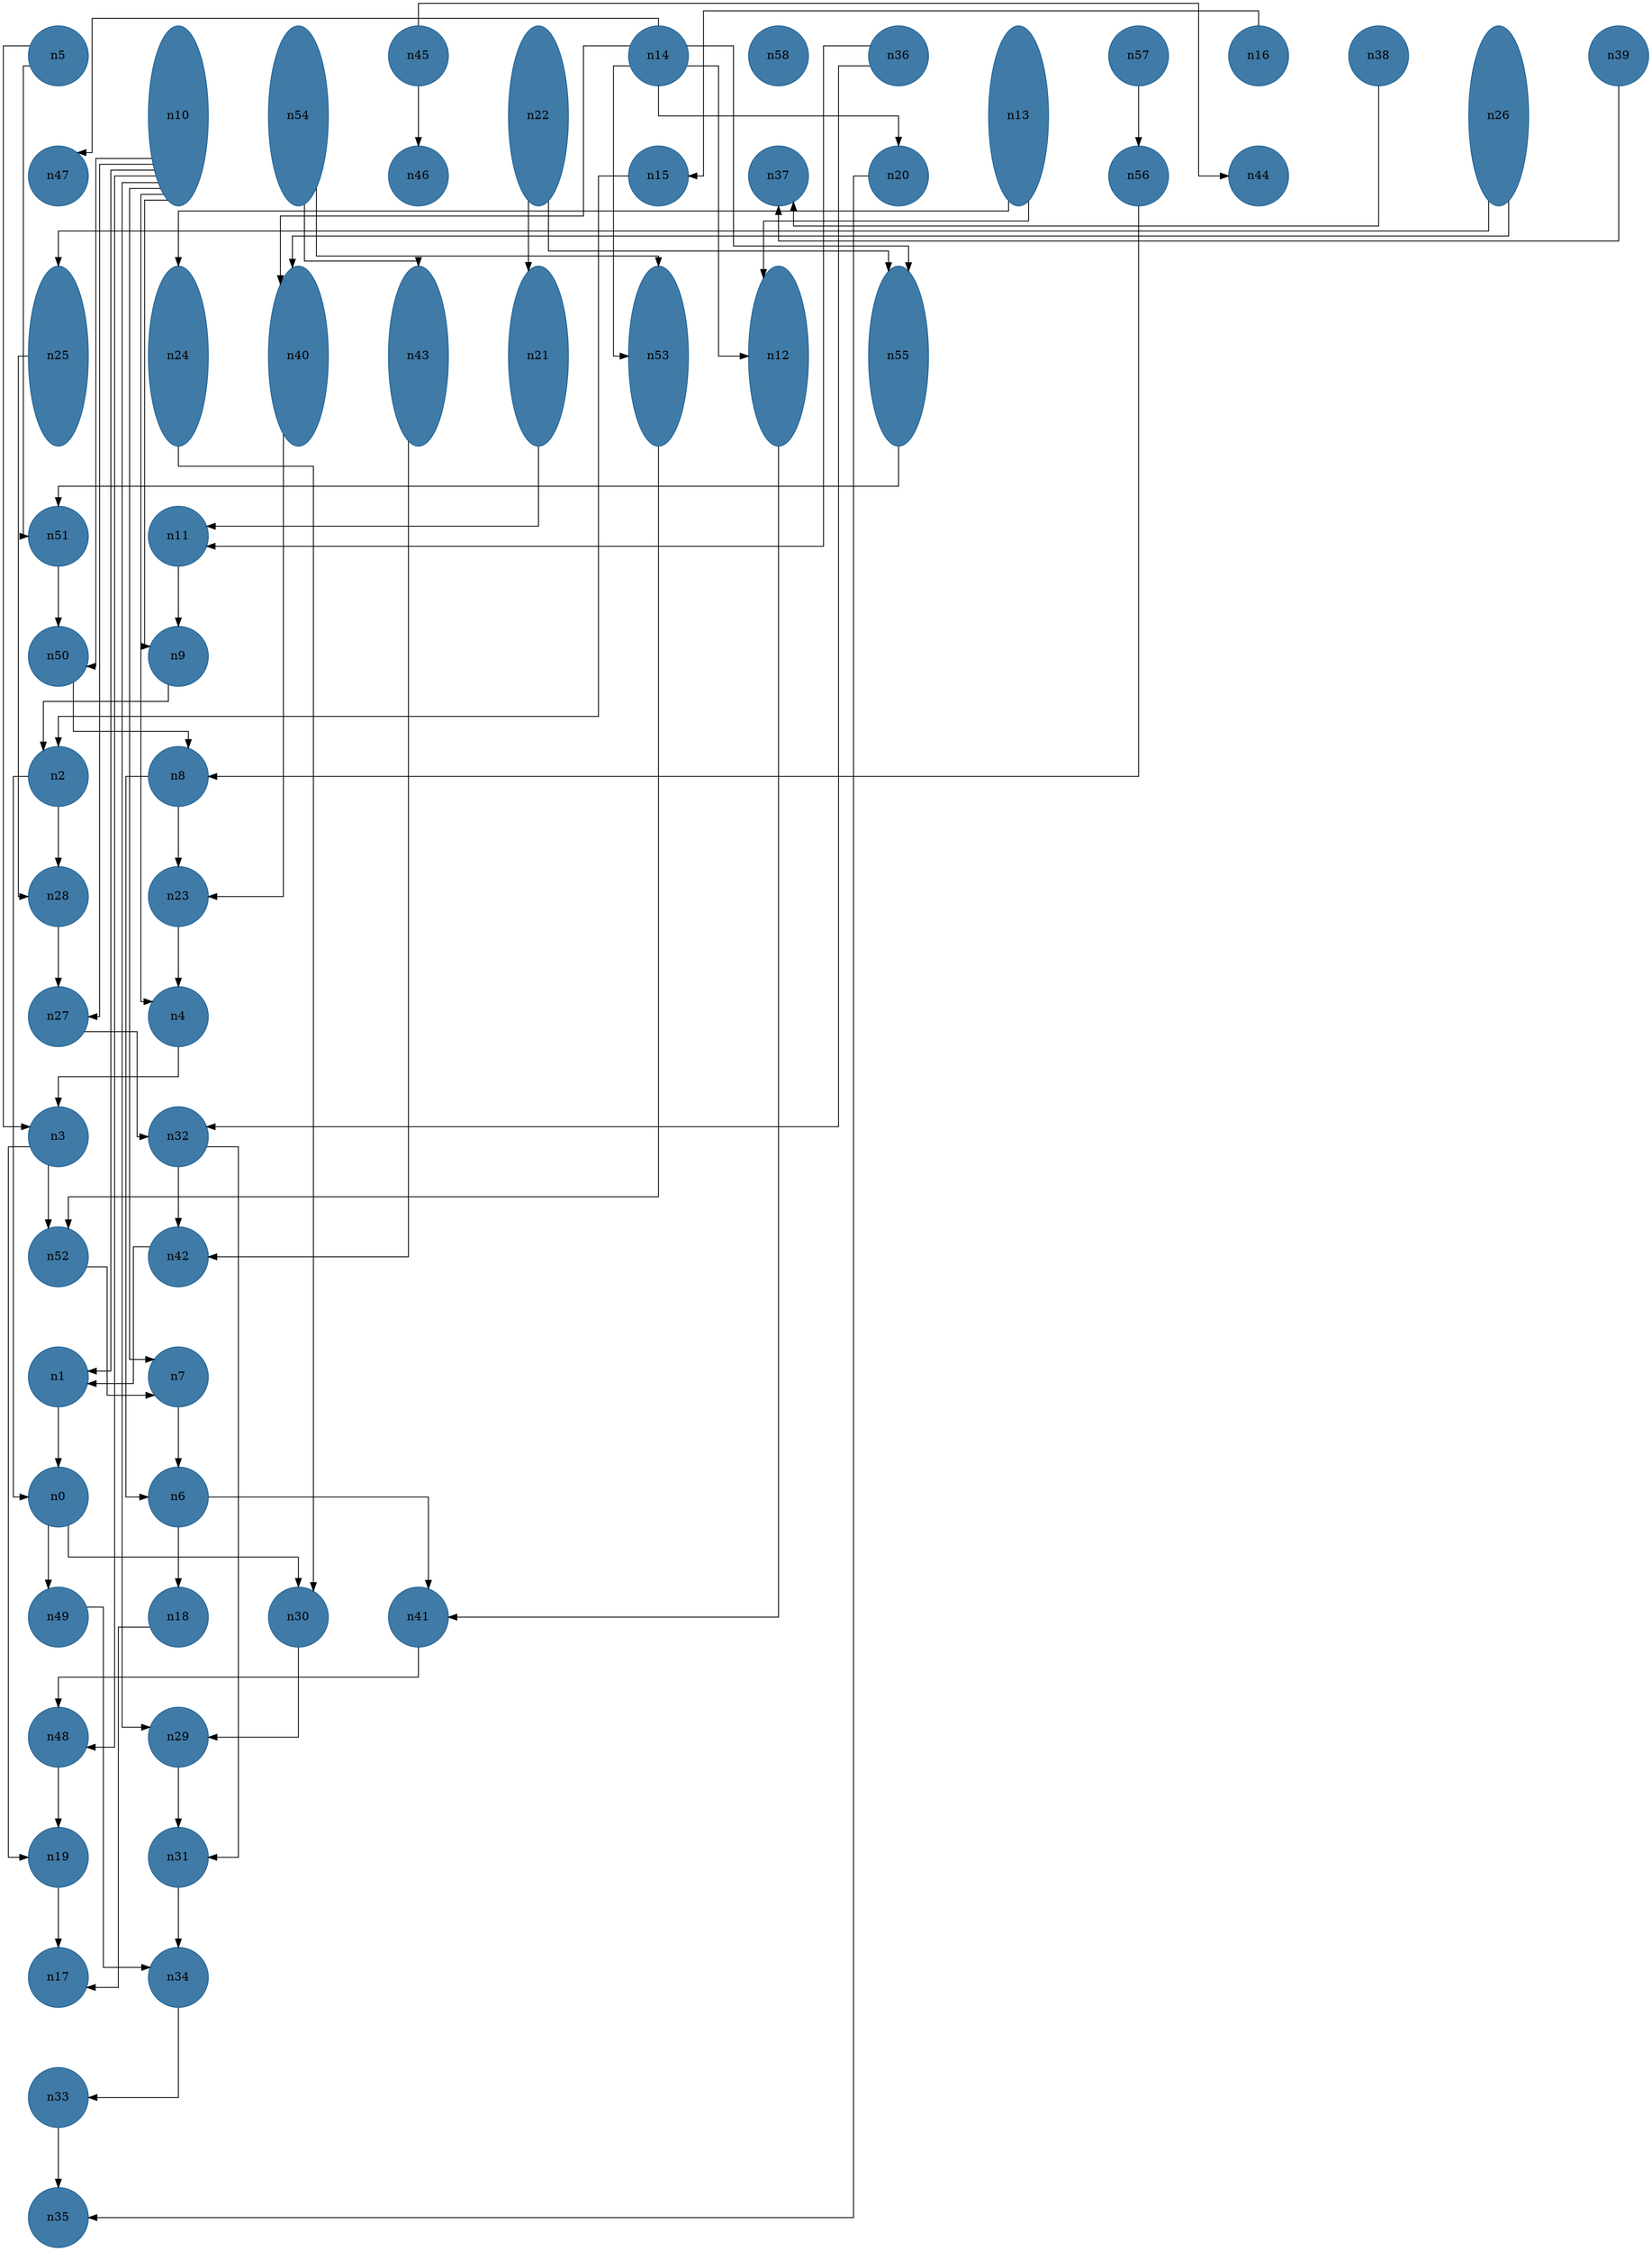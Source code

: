 //do not use DOT to generate pdf use NEATO or FDP
digraph{
layout="neato";
splines="ortho";
n5[shape="ellipse", style="filled", color="#004E8ABF", pos="0,38!", height="1", width="1"];
n5 -> n3;
n5 -> n51;
n10[shape="ellipse", style="filled", color="#004E8ABF", pos="2,37!", height="3", width="1"];
n10 -> n27;
n10 -> n48;
n10 -> n1;
n10 -> n29;
n10 -> n4;
n10 -> n50;
n10 -> n7;
n10 -> n9;
n54[shape="ellipse", style="filled", color="#004E8ABF", pos="4,37!", height="3", width="1"];
n54 -> n43;
n54 -> n53;
n45[shape="ellipse", style="filled", color="#004E8ABF", pos="6,38!", height="1", width="1"];
n45 -> n46;
n45 -> n44;
n22[shape="ellipse", style="filled", color="#004E8ABF", pos="8,37!", height="3", width="1"];
n22 -> n21;
n22 -> n55;
n14[shape="ellipse", style="filled", color="#004E8ABF", pos="10,38!", height="1", width="1"];
n14 -> n47;
n14 -> n40;
n14 -> n20;
n14 -> n53;
n14 -> n12;
n14 -> n55;
n58[shape="ellipse", style="filled", color="#004E8ABF", pos="12,38!", height="1", width="1"];
n36[shape="ellipse", style="filled", color="#004E8ABF", pos="14,38!", height="1", width="1"];
n36 -> n32;
n36 -> n11;
n13[shape="ellipse", style="filled", color="#004E8ABF", pos="16,37!", height="3", width="1"];
n13 -> n24;
n13 -> n12;
n57[shape="ellipse", style="filled", color="#004E8ABF", pos="18,38!", height="1", width="1"];
n57 -> n56;
n16[shape="ellipse", style="filled", color="#004E8ABF", pos="20,38!", height="1", width="1"];
n16 -> n15;
n38[shape="ellipse", style="filled", color="#004E8ABF", pos="22,38!", height="1", width="1"];
n38 -> n37;
n26[shape="ellipse", style="filled", color="#004E8ABF", pos="24,37!", height="3", width="1"];
n26 -> n25;
n26 -> n40;
n39[shape="ellipse", style="filled", color="#004E8ABF", pos="26,38!", height="1", width="1"];
n39 -> n37;
n47[shape="ellipse", style="filled", color="#004E8ABF", pos="0,36!", height="1", width="1"];
n46[shape="ellipse", style="filled", color="#004E8ABF", pos="6,36!", height="1", width="1"];
n15[shape="ellipse", style="filled", color="#004E8ABF", pos="10,36!", height="1", width="1"];
n15 -> n2;
n37[shape="ellipse", style="filled", color="#004E8ABF", pos="12,36!", height="1", width="1"];
n20[shape="ellipse", style="filled", color="#004E8ABF", pos="14,36!", height="1", width="1"];
n20 -> n35;
n56[shape="ellipse", style="filled", color="#004E8ABF", pos="18,36!", height="1", width="1"];
n56 -> n8;
n44[shape="ellipse", style="filled", color="#004E8ABF", pos="20,36!", height="1", width="1"];
n25[shape="ellipse", style="filled", color="#004E8ABF", pos="0,33!", height="3", width="1"];
n25 -> n28;
n24[shape="ellipse", style="filled", color="#004E8ABF", pos="2,33!", height="3", width="1"];
n24 -> n30;
n40[shape="ellipse", style="filled", color="#004E8ABF", pos="4,33!", height="3", width="1"];
n40 -> n23;
n43[shape="ellipse", style="filled", color="#004E8ABF", pos="6,33!", height="3", width="1"];
n43 -> n42;
n21[shape="ellipse", style="filled", color="#004E8ABF", pos="8,33!", height="3", width="1"];
n21 -> n11;
n53[shape="ellipse", style="filled", color="#004E8ABF", pos="10,33!", height="3", width="1"];
n53 -> n52;
n12[shape="ellipse", style="filled", color="#004E8ABF", pos="12,33!", height="3", width="1"];
n12 -> n41;
n55[shape="ellipse", style="filled", color="#004E8ABF", pos="14,33!", height="3", width="1"];
n55 -> n51;
n51[shape="ellipse", style="filled", color="#004E8ABF", pos="0,30!", height="1", width="1"];
n51 -> n50;
n11[shape="ellipse", style="filled", color="#004E8ABF", pos="2,30!", height="1", width="1"];
n11 -> n9;
n50[shape="ellipse", style="filled", color="#004E8ABF", pos="0,28!", height="1", width="1"];
n50 -> n8;
n9[shape="ellipse", style="filled", color="#004E8ABF", pos="2,28!", height="1", width="1"];
n9 -> n2;
n2[shape="ellipse", style="filled", color="#004E8ABF", pos="0,26!", height="1", width="1"];
n2 -> n0;
n2 -> n28;
n8[shape="ellipse", style="filled", color="#004E8ABF", pos="2,26!", height="1", width="1"];
n8 -> n6;
n8 -> n23;
n28[shape="ellipse", style="filled", color="#004E8ABF", pos="0,24!", height="1", width="1"];
n28 -> n27;
n23[shape="ellipse", style="filled", color="#004E8ABF", pos="2,24!", height="1", width="1"];
n23 -> n4;
n27[shape="ellipse", style="filled", color="#004E8ABF", pos="0,22!", height="1", width="1"];
n27 -> n32;
n4[shape="ellipse", style="filled", color="#004E8ABF", pos="2,22!", height="1", width="1"];
n4 -> n3;
n3[shape="ellipse", style="filled", color="#004E8ABF", pos="0,20!", height="1", width="1"];
n3 -> n19;
n3 -> n52;
n32[shape="ellipse", style="filled", color="#004E8ABF", pos="2,20!", height="1", width="1"];
n32 -> n31;
n32 -> n42;
n52[shape="ellipse", style="filled", color="#004E8ABF", pos="0,18!", height="1", width="1"];
n52 -> n7;
n42[shape="ellipse", style="filled", color="#004E8ABF", pos="2,18!", height="1", width="1"];
n42 -> n1;
n1[shape="ellipse", style="filled", color="#004E8ABF", pos="0,16!", height="1", width="1"];
n1 -> n0;
n7[shape="ellipse", style="filled", color="#004E8ABF", pos="2,16!", height="1", width="1"];
n7 -> n6;
n0[shape="ellipse", style="filled", color="#004E8ABF", pos="0,14!", height="1", width="1"];
n0 -> n49;
n0 -> n30;
n6[shape="ellipse", style="filled", color="#004E8ABF", pos="2,14!", height="1", width="1"];
n6 -> n18;
n6 -> n41;
n49[shape="ellipse", style="filled", color="#004E8ABF", pos="0,12!", height="1", width="1"];
n49 -> n34;
n18[shape="ellipse", style="filled", color="#004E8ABF", pos="2,12!", height="1", width="1"];
n18 -> n17;
n30[shape="ellipse", style="filled", color="#004E8ABF", pos="4,12!", height="1", width="1"];
n30 -> n29;
n41[shape="ellipse", style="filled", color="#004E8ABF", pos="6,12!", height="1", width="1"];
n41 -> n48;
n48[shape="ellipse", style="filled", color="#004E8ABF", pos="0,10!", height="1", width="1"];
n48 -> n19;
n29[shape="ellipse", style="filled", color="#004E8ABF", pos="2,10!", height="1", width="1"];
n29 -> n31;
n19[shape="ellipse", style="filled", color="#004E8ABF", pos="0,8!", height="1", width="1"];
n19 -> n17;
n31[shape="ellipse", style="filled", color="#004E8ABF", pos="2,8!", height="1", width="1"];
n31 -> n34;
n17[shape="ellipse", style="filled", color="#004E8ABF", pos="0,6!", height="1", width="1"];
n34[shape="ellipse", style="filled", color="#004E8ABF", pos="2,6!", height="1", width="1"];
n34 -> n33;
n33[shape="ellipse", style="filled", color="#004E8ABF", pos="0,4!", height="1", width="1"];
n33 -> n35;
n35[shape="ellipse", style="filled", color="#004E8ABF", pos="0,2!", height="1", width="1"];
}